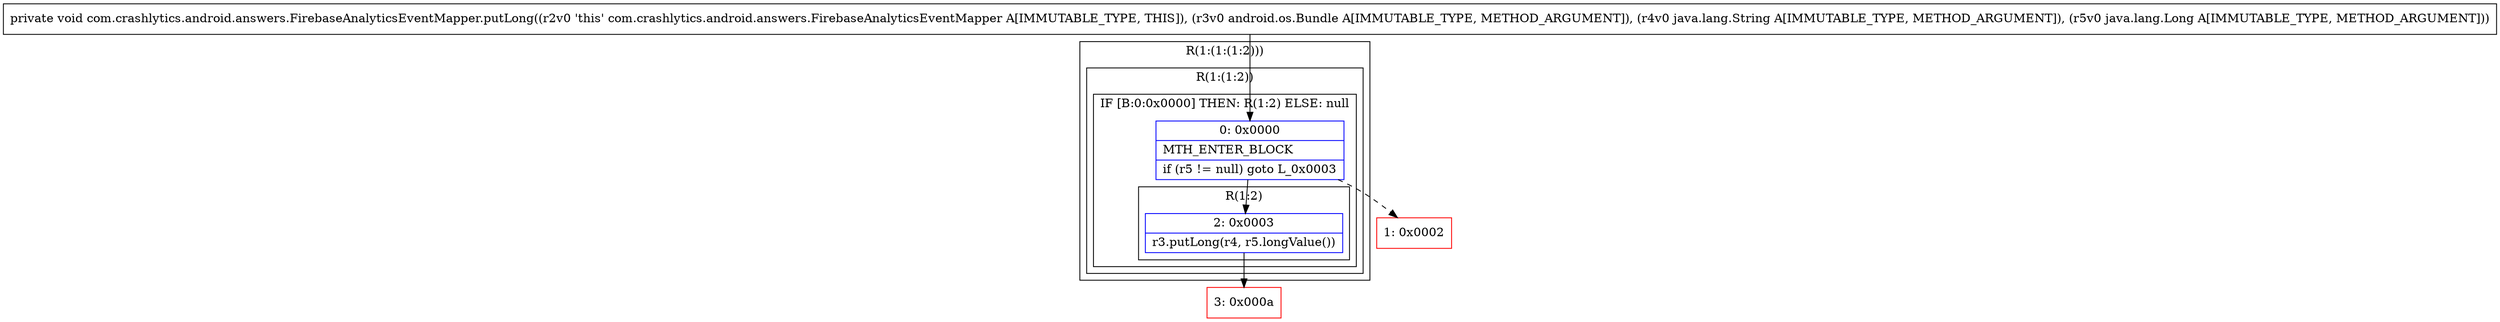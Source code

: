 digraph "CFG forcom.crashlytics.android.answers.FirebaseAnalyticsEventMapper.putLong(Landroid\/os\/Bundle;Ljava\/lang\/String;Ljava\/lang\/Long;)V" {
subgraph cluster_Region_797175291 {
label = "R(1:(1:(1:2)))";
node [shape=record,color=blue];
subgraph cluster_Region_15633920 {
label = "R(1:(1:2))";
node [shape=record,color=blue];
subgraph cluster_IfRegion_333533362 {
label = "IF [B:0:0x0000] THEN: R(1:2) ELSE: null";
node [shape=record,color=blue];
Node_0 [shape=record,label="{0\:\ 0x0000|MTH_ENTER_BLOCK\l|if (r5 != null) goto L_0x0003\l}"];
subgraph cluster_Region_1956658918 {
label = "R(1:2)";
node [shape=record,color=blue];
Node_2 [shape=record,label="{2\:\ 0x0003|r3.putLong(r4, r5.longValue())\l}"];
}
}
}
}
Node_1 [shape=record,color=red,label="{1\:\ 0x0002}"];
Node_3 [shape=record,color=red,label="{3\:\ 0x000a}"];
MethodNode[shape=record,label="{private void com.crashlytics.android.answers.FirebaseAnalyticsEventMapper.putLong((r2v0 'this' com.crashlytics.android.answers.FirebaseAnalyticsEventMapper A[IMMUTABLE_TYPE, THIS]), (r3v0 android.os.Bundle A[IMMUTABLE_TYPE, METHOD_ARGUMENT]), (r4v0 java.lang.String A[IMMUTABLE_TYPE, METHOD_ARGUMENT]), (r5v0 java.lang.Long A[IMMUTABLE_TYPE, METHOD_ARGUMENT])) }"];
MethodNode -> Node_0;
Node_0 -> Node_1[style=dashed];
Node_0 -> Node_2;
Node_2 -> Node_3;
}

